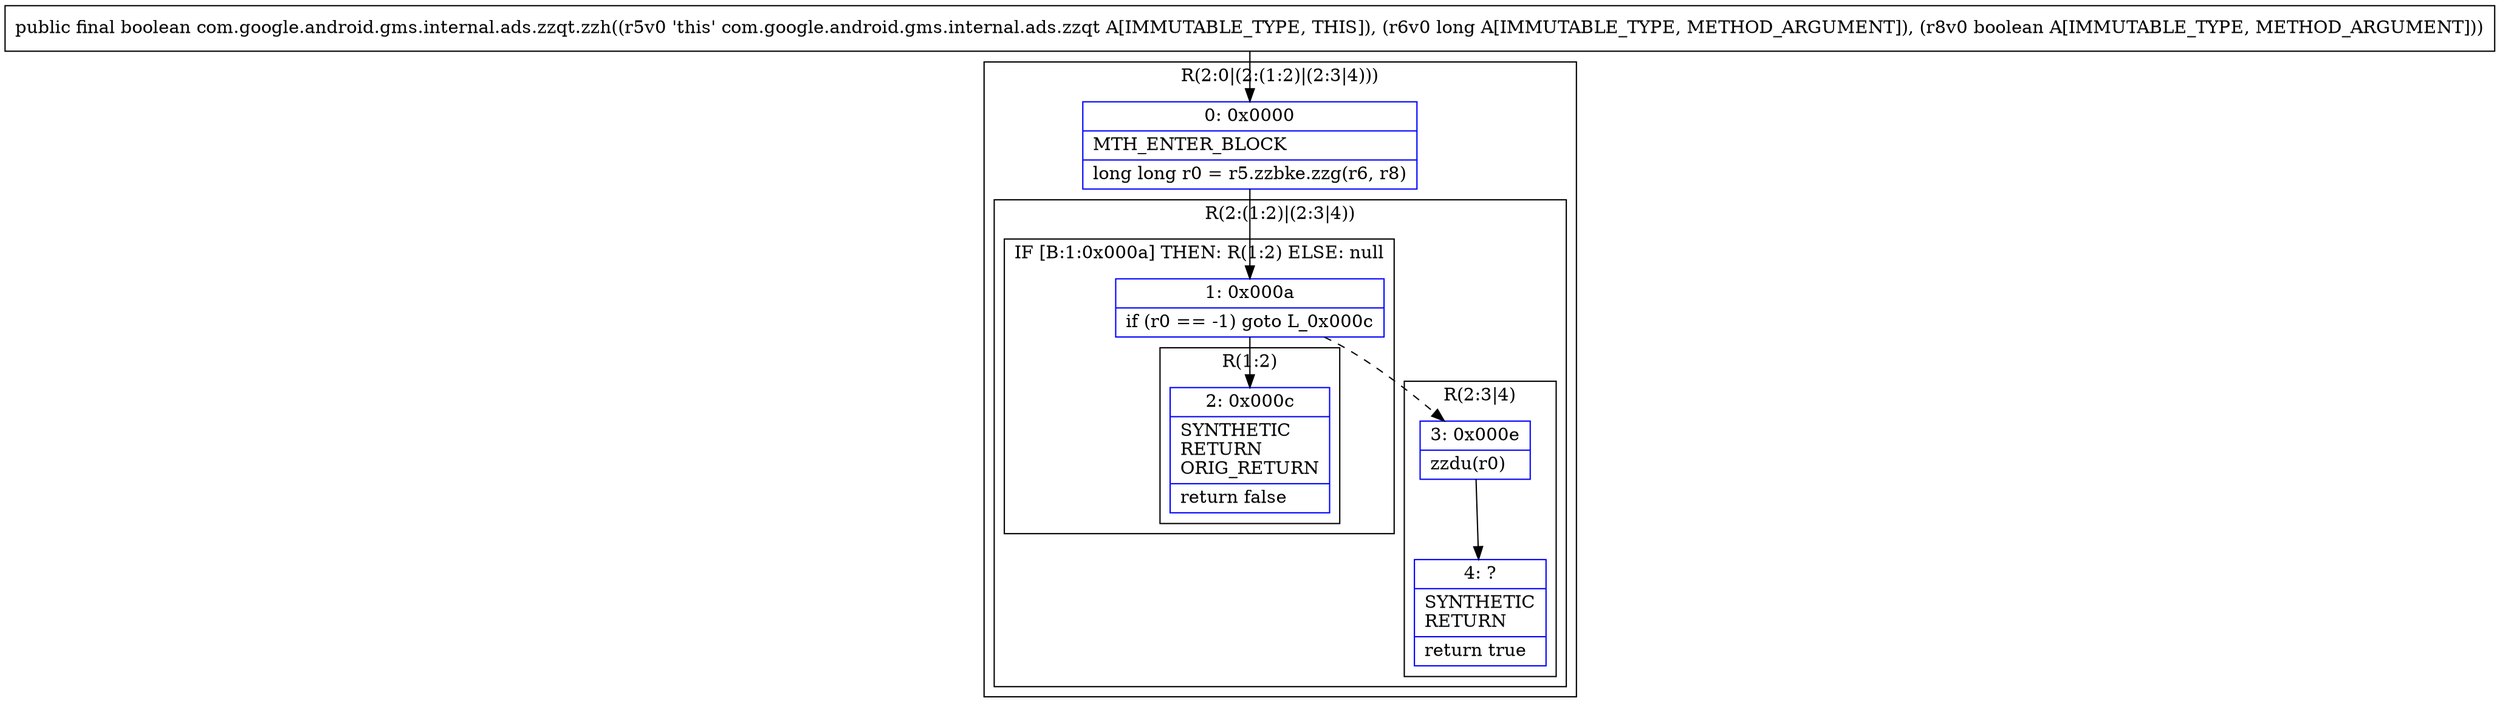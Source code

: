 digraph "CFG forcom.google.android.gms.internal.ads.zzqt.zzh(JZ)Z" {
subgraph cluster_Region_1628030612 {
label = "R(2:0|(2:(1:2)|(2:3|4)))";
node [shape=record,color=blue];
Node_0 [shape=record,label="{0\:\ 0x0000|MTH_ENTER_BLOCK\l|long long r0 = r5.zzbke.zzg(r6, r8)\l}"];
subgraph cluster_Region_1411135730 {
label = "R(2:(1:2)|(2:3|4))";
node [shape=record,color=blue];
subgraph cluster_IfRegion_948853299 {
label = "IF [B:1:0x000a] THEN: R(1:2) ELSE: null";
node [shape=record,color=blue];
Node_1 [shape=record,label="{1\:\ 0x000a|if (r0 == \-1) goto L_0x000c\l}"];
subgraph cluster_Region_701471711 {
label = "R(1:2)";
node [shape=record,color=blue];
Node_2 [shape=record,label="{2\:\ 0x000c|SYNTHETIC\lRETURN\lORIG_RETURN\l|return false\l}"];
}
}
subgraph cluster_Region_317336334 {
label = "R(2:3|4)";
node [shape=record,color=blue];
Node_3 [shape=record,label="{3\:\ 0x000e|zzdu(r0)\l}"];
Node_4 [shape=record,label="{4\:\ ?|SYNTHETIC\lRETURN\l|return true\l}"];
}
}
}
MethodNode[shape=record,label="{public final boolean com.google.android.gms.internal.ads.zzqt.zzh((r5v0 'this' com.google.android.gms.internal.ads.zzqt A[IMMUTABLE_TYPE, THIS]), (r6v0 long A[IMMUTABLE_TYPE, METHOD_ARGUMENT]), (r8v0 boolean A[IMMUTABLE_TYPE, METHOD_ARGUMENT])) }"];
MethodNode -> Node_0;
Node_0 -> Node_1;
Node_1 -> Node_2;
Node_1 -> Node_3[style=dashed];
Node_3 -> Node_4;
}

